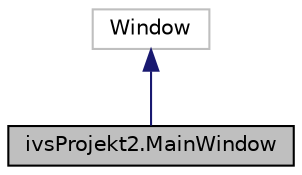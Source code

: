digraph "ivsProjekt2.MainWindow"
{
 // LATEX_PDF_SIZE
  edge [fontname="Helvetica",fontsize="10",labelfontname="Helvetica",labelfontsize="10"];
  node [fontname="Helvetica",fontsize="10",shape=record];
  Node1 [label="ivsProjekt2.MainWindow",height=0.2,width=0.4,color="black", fillcolor="grey75", style="filled", fontcolor="black",tooltip="Interaction logic for MainWindow.xaml"];
  Node2 -> Node1 [dir="back",color="midnightblue",fontsize="10",style="solid"];
  Node2 [label="Window",height=0.2,width=0.4,color="grey75", fillcolor="white", style="filled",tooltip=" "];
}
